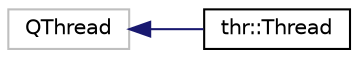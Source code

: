 digraph "Graphical Class Hierarchy"
{
  edge [fontname="Helvetica",fontsize="10",labelfontname="Helvetica",labelfontsize="10"];
  node [fontname="Helvetica",fontsize="10",shape=record];
  rankdir="LR";
  Node1 [label="QThread",height=0.2,width=0.4,color="grey75", fillcolor="white", style="filled"];
  Node1 -> Node0 [dir="back",color="midnightblue",fontsize="10",style="solid",fontname="Helvetica"];
  Node0 [label="thr::Thread",height=0.2,width=0.4,color="black", fillcolor="white", style="filled",URL="$classthr_1_1Thread.html",tooltip="The Thread class. This class is used to execute scheduled jobs. It is used by JobManager for putting ..."];
}
